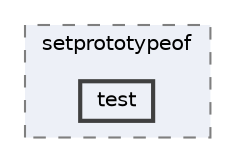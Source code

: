 digraph "test"
{
 // INTERACTIVE_SVG=YES
 // LATEX_PDF_SIZE
  bgcolor="transparent";
  edge [fontname=Helvetica,fontsize=10,labelfontname=Helvetica,labelfontsize=10];
  node [fontname=Helvetica,fontsize=10,shape=box,height=0.2,width=0.4];
  compound=true
  subgraph clusterdir_058739c5612519b7a65db390de4f9d91 {
    graph [ bgcolor="#edf0f7", pencolor="grey50", label="setprototypeof", fontname=Helvetica,fontsize=10 style="filled,dashed", URL="dir_058739c5612519b7a65db390de4f9d91.html",tooltip=""]
  dir_829a143756db3ce6a12e09fcca57cf7a [label="test", fillcolor="#edf0f7", color="grey25", style="filled,bold", URL="dir_829a143756db3ce6a12e09fcca57cf7a.html",tooltip=""];
  }
}
